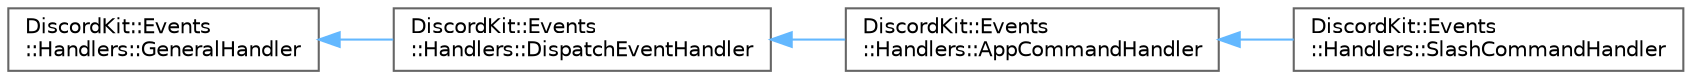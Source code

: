 digraph "Graphical Class Hierarchy"
{
 // LATEX_PDF_SIZE
  bgcolor="transparent";
  edge [fontname=Helvetica,fontsize=10,labelfontname=Helvetica,labelfontsize=10];
  node [fontname=Helvetica,fontsize=10,shape=box,height=0.2,width=0.4];
  rankdir="LR";
  Node0 [id="Node000000",label="DiscordKit::Events\l::Handlers::GeneralHandler",height=0.2,width=0.4,color="grey40", fillcolor="white", style="filled",URL="$dc/dac/classDiscordKit_1_1Events_1_1Handlers_1_1GeneralHandler.html",tooltip=" "];
  Node0 -> Node1 [id="edge1_Node000000_Node000001",dir="back",color="steelblue1",style="solid",tooltip=" "];
  Node1 [id="Node000001",label="DiscordKit::Events\l::Handlers::DispatchEventHandler",height=0.2,width=0.4,color="grey40", fillcolor="white", style="filled",URL="$dc/de4/classDiscordKit_1_1Events_1_1Handlers_1_1DispatchEventHandler.html",tooltip=" "];
  Node1 -> Node2 [id="edge2_Node000001_Node000002",dir="back",color="steelblue1",style="solid",tooltip=" "];
  Node2 [id="Node000002",label="DiscordKit::Events\l::Handlers::AppCommandHandler",height=0.2,width=0.4,color="grey40", fillcolor="white", style="filled",URL="$d2/d16/classDiscordKit_1_1Events_1_1Handlers_1_1AppCommandHandler.html",tooltip=" "];
  Node2 -> Node3 [id="edge3_Node000002_Node000003",dir="back",color="steelblue1",style="solid",tooltip=" "];
  Node3 [id="Node000003",label="DiscordKit::Events\l::Handlers::SlashCommandHandler",height=0.2,width=0.4,color="grey40", fillcolor="white", style="filled",URL="$d5/df2/classDiscordKit_1_1Events_1_1Handlers_1_1SlashCommandHandler.html",tooltip=" "];
}
